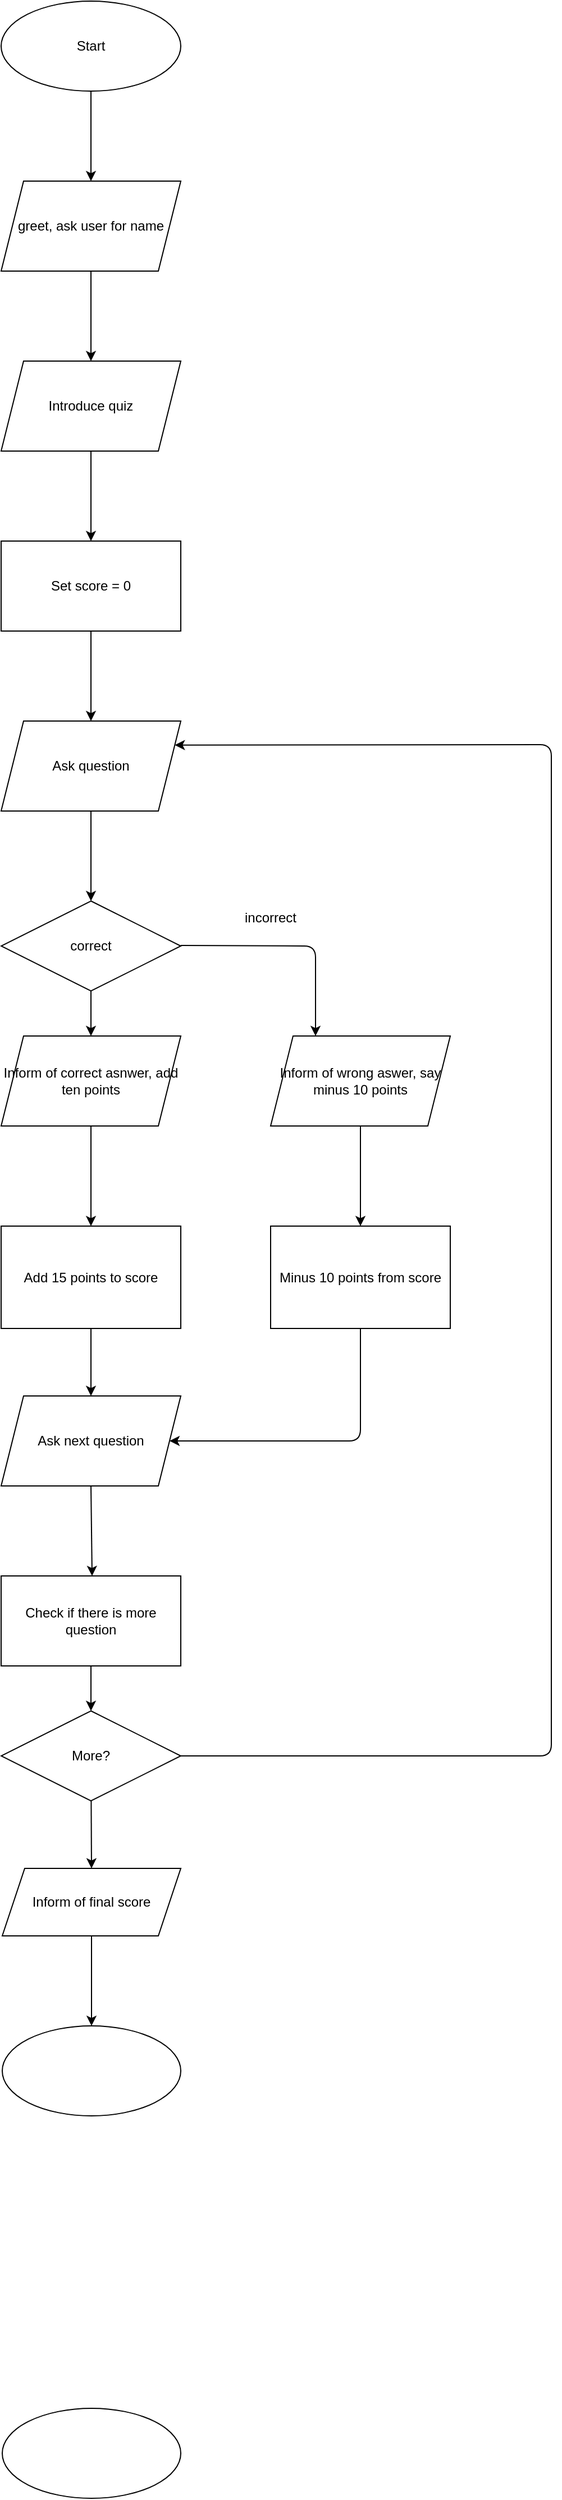 <mxfile>
    <diagram id="C5RBs43oDa-KdzZeNtuy" name="Page-1">
        <mxGraphModel dx="1118" dy="534" grid="1" gridSize="10" guides="1" tooltips="1" connect="1" arrows="1" fold="1" page="1" pageScale="1" pageWidth="827" pageHeight="1169" math="0" shadow="0">
            <root>
                <mxCell id="WIyWlLk6GJQsqaUBKTNV-0"/>
                <mxCell id="WIyWlLk6GJQsqaUBKTNV-1" parent="WIyWlLk6GJQsqaUBKTNV-0"/>
                <mxCell id="6" style="edgeStyle=none;html=1;exitX=0.5;exitY=1;exitDx=0;exitDy=0;entryX=0.5;entryY=0;entryDx=0;entryDy=0;" parent="WIyWlLk6GJQsqaUBKTNV-1" source="pzOh5khWltEW9PiLS9Sq-3" target="pzOh5khWltEW9PiLS9Sq-4" edge="1">
                    <mxGeometry relative="1" as="geometry"/>
                </mxCell>
                <mxCell id="pzOh5khWltEW9PiLS9Sq-3" value="Start" style="ellipse;whiteSpace=wrap;html=1;" parent="WIyWlLk6GJQsqaUBKTNV-1" vertex="1">
                    <mxGeometry x="240" y="80" width="160" height="80" as="geometry"/>
                </mxCell>
                <mxCell id="14" style="edgeStyle=none;html=1;exitX=0.5;exitY=1;exitDx=0;exitDy=0;entryX=0.5;entryY=0;entryDx=0;entryDy=0;" parent="WIyWlLk6GJQsqaUBKTNV-1" source="pzOh5khWltEW9PiLS9Sq-4" target="13" edge="1">
                    <mxGeometry relative="1" as="geometry"/>
                </mxCell>
                <mxCell id="pzOh5khWltEW9PiLS9Sq-4" value="greet, ask user for name" style="shape=parallelogram;perimeter=parallelogramPerimeter;whiteSpace=wrap;html=1;fixedSize=1;" parent="WIyWlLk6GJQsqaUBKTNV-1" vertex="1">
                    <mxGeometry x="240" y="240" width="160" height="80" as="geometry"/>
                </mxCell>
                <mxCell id="16" style="edgeStyle=none;html=1;exitX=0.5;exitY=1;exitDx=0;exitDy=0;entryX=0.5;entryY=0;entryDx=0;entryDy=0;" parent="WIyWlLk6GJQsqaUBKTNV-1" source="13" target="15" edge="1">
                    <mxGeometry relative="1" as="geometry"/>
                </mxCell>
                <mxCell id="13" value="Introduce quiz" style="shape=parallelogram;perimeter=parallelogramPerimeter;whiteSpace=wrap;html=1;fixedSize=1;" parent="WIyWlLk6GJQsqaUBKTNV-1" vertex="1">
                    <mxGeometry x="240" y="400" width="160" height="80" as="geometry"/>
                </mxCell>
                <mxCell id="18" style="edgeStyle=none;html=1;exitX=0.5;exitY=1;exitDx=0;exitDy=0;entryX=0.5;entryY=0;entryDx=0;entryDy=0;" parent="WIyWlLk6GJQsqaUBKTNV-1" source="15" target="17" edge="1">
                    <mxGeometry relative="1" as="geometry"/>
                </mxCell>
                <mxCell id="15" value="Set score = 0" style="rounded=0;whiteSpace=wrap;html=1;" parent="WIyWlLk6GJQsqaUBKTNV-1" vertex="1">
                    <mxGeometry x="240" y="560" width="160" height="80" as="geometry"/>
                </mxCell>
                <mxCell id="20" style="edgeStyle=none;html=1;exitX=0.5;exitY=1;exitDx=0;exitDy=0;entryX=0.5;entryY=0;entryDx=0;entryDy=0;" parent="WIyWlLk6GJQsqaUBKTNV-1" source="17" target="19" edge="1">
                    <mxGeometry relative="1" as="geometry"/>
                </mxCell>
                <mxCell id="17" value="Ask question" style="shape=parallelogram;perimeter=parallelogramPerimeter;whiteSpace=wrap;html=1;fixedSize=1;" parent="WIyWlLk6GJQsqaUBKTNV-1" vertex="1">
                    <mxGeometry x="240" y="720" width="160" height="80" as="geometry"/>
                </mxCell>
                <mxCell id="28" value="" style="edgeStyle=none;html=1;" edge="1" parent="WIyWlLk6GJQsqaUBKTNV-1" source="19" target="27">
                    <mxGeometry relative="1" as="geometry"/>
                </mxCell>
                <mxCell id="19" value="correct" style="rhombus;whiteSpace=wrap;html=1;" parent="WIyWlLk6GJQsqaUBKTNV-1" vertex="1">
                    <mxGeometry x="240" y="880" width="160" height="80" as="geometry"/>
                </mxCell>
                <mxCell id="21" value="" style="endArrow=classic;html=1;entryX=0.25;entryY=0;entryDx=0;entryDy=0;" parent="WIyWlLk6GJQsqaUBKTNV-1" edge="1" target="24">
                    <mxGeometry width="50" height="50" relative="1" as="geometry">
                        <mxPoint x="400" y="919.5" as="sourcePoint"/>
                        <mxPoint x="520" y="960" as="targetPoint"/>
                        <Array as="points">
                            <mxPoint x="520" y="920"/>
                        </Array>
                    </mxGeometry>
                </mxCell>
                <mxCell id="22" value="incorrect" style="text;html=1;strokeColor=none;fillColor=none;align=center;verticalAlign=middle;whiteSpace=wrap;rounded=0;" parent="WIyWlLk6GJQsqaUBKTNV-1" vertex="1">
                    <mxGeometry x="440" y="880" width="80" height="30" as="geometry"/>
                </mxCell>
                <mxCell id="31" style="edgeStyle=none;html=1;" edge="1" parent="WIyWlLk6GJQsqaUBKTNV-1" source="24" target="29">
                    <mxGeometry relative="1" as="geometry"/>
                </mxCell>
                <mxCell id="24" value="Inform of wrong aswer, say minus 10 points" style="shape=parallelogram;perimeter=parallelogramPerimeter;whiteSpace=wrap;html=1;fixedSize=1;" parent="WIyWlLk6GJQsqaUBKTNV-1" vertex="1">
                    <mxGeometry x="480" y="1000" width="160" height="80" as="geometry"/>
                </mxCell>
                <mxCell id="33" value="" style="edgeStyle=none;html=1;" edge="1" parent="WIyWlLk6GJQsqaUBKTNV-1" source="27" target="32">
                    <mxGeometry relative="1" as="geometry"/>
                </mxCell>
                <mxCell id="27" value="Inform of correct asnwer, add ten points" style="shape=parallelogram;perimeter=parallelogramPerimeter;whiteSpace=wrap;html=1;fixedSize=1;" vertex="1" parent="WIyWlLk6GJQsqaUBKTNV-1">
                    <mxGeometry x="240" y="1000" width="160" height="80" as="geometry"/>
                </mxCell>
                <mxCell id="37" style="edgeStyle=none;html=1;exitX=0.5;exitY=1;exitDx=0;exitDy=0;entryX=1;entryY=0.5;entryDx=0;entryDy=0;" edge="1" parent="WIyWlLk6GJQsqaUBKTNV-1" source="29" target="35">
                    <mxGeometry relative="1" as="geometry">
                        <Array as="points">
                            <mxPoint x="560" y="1360"/>
                        </Array>
                    </mxGeometry>
                </mxCell>
                <mxCell id="29" value="Minus 10 points from score" style="rounded=0;whiteSpace=wrap;html=1;" vertex="1" parent="WIyWlLk6GJQsqaUBKTNV-1">
                    <mxGeometry x="480" y="1169" width="160" height="91" as="geometry"/>
                </mxCell>
                <mxCell id="36" style="edgeStyle=none;html=1;exitX=0.5;exitY=1;exitDx=0;exitDy=0;entryX=0.5;entryY=0;entryDx=0;entryDy=0;" edge="1" parent="WIyWlLk6GJQsqaUBKTNV-1" source="32" target="35">
                    <mxGeometry relative="1" as="geometry"/>
                </mxCell>
                <mxCell id="32" value="Add 15 points to score" style="rounded=0;whiteSpace=wrap;html=1;" vertex="1" parent="WIyWlLk6GJQsqaUBKTNV-1">
                    <mxGeometry x="240" y="1169" width="160" height="91" as="geometry"/>
                </mxCell>
                <mxCell id="48" style="edgeStyle=none;html=1;exitX=0.5;exitY=1;exitDx=0;exitDy=0;entryX=0.5;entryY=0;entryDx=0;entryDy=0;" edge="1" parent="WIyWlLk6GJQsqaUBKTNV-1" source="35">
                    <mxGeometry relative="1" as="geometry">
                        <mxPoint x="321" y="1480" as="targetPoint"/>
                    </mxGeometry>
                </mxCell>
                <mxCell id="35" value="Ask next question" style="shape=parallelogram;perimeter=parallelogramPerimeter;whiteSpace=wrap;html=1;fixedSize=1;" vertex="1" parent="WIyWlLk6GJQsqaUBKTNV-1">
                    <mxGeometry x="240" y="1320" width="160" height="80" as="geometry"/>
                </mxCell>
                <mxCell id="54" value="" style="ellipse;whiteSpace=wrap;html=1;" vertex="1" parent="WIyWlLk6GJQsqaUBKTNV-1">
                    <mxGeometry x="241" y="2220" width="159" height="80" as="geometry"/>
                </mxCell>
                <mxCell id="63" style="edgeStyle=none;html=1;exitX=0.5;exitY=1;exitDx=0;exitDy=0;entryX=0.5;entryY=0;entryDx=0;entryDy=0;" edge="1" parent="WIyWlLk6GJQsqaUBKTNV-1" source="57" target="58">
                    <mxGeometry relative="1" as="geometry"/>
                </mxCell>
                <mxCell id="57" value="Check if there is more question" style="rounded=0;whiteSpace=wrap;html=1;" vertex="1" parent="WIyWlLk6GJQsqaUBKTNV-1">
                    <mxGeometry x="240" y="1480" width="160" height="80" as="geometry"/>
                </mxCell>
                <mxCell id="62" style="edgeStyle=none;html=1;entryX=0.5;entryY=0;entryDx=0;entryDy=0;" edge="1" parent="WIyWlLk6GJQsqaUBKTNV-1" source="58" target="60">
                    <mxGeometry relative="1" as="geometry"/>
                </mxCell>
                <mxCell id="64" style="edgeStyle=none;html=1;exitX=1;exitY=0.5;exitDx=0;exitDy=0;entryX=1;entryY=0.25;entryDx=0;entryDy=0;" edge="1" parent="WIyWlLk6GJQsqaUBKTNV-1" source="58" target="17">
                    <mxGeometry relative="1" as="geometry">
                        <Array as="points">
                            <mxPoint x="730" y="1640"/>
                            <mxPoint x="730" y="741"/>
                        </Array>
                    </mxGeometry>
                </mxCell>
                <mxCell id="58" value="More?" style="rhombus;whiteSpace=wrap;html=1;" vertex="1" parent="WIyWlLk6GJQsqaUBKTNV-1">
                    <mxGeometry x="240" y="1600" width="160" height="80" as="geometry"/>
                </mxCell>
                <mxCell id="66" style="edgeStyle=none;html=1;exitX=0.5;exitY=1;exitDx=0;exitDy=0;entryX=0.5;entryY=0;entryDx=0;entryDy=0;" edge="1" parent="WIyWlLk6GJQsqaUBKTNV-1" source="60" target="65">
                    <mxGeometry relative="1" as="geometry"/>
                </mxCell>
                <mxCell id="60" value="Inform of final score" style="shape=parallelogram;perimeter=parallelogramPerimeter;whiteSpace=wrap;html=1;fixedSize=1;" vertex="1" parent="WIyWlLk6GJQsqaUBKTNV-1">
                    <mxGeometry x="241" y="1740" width="159" height="60" as="geometry"/>
                </mxCell>
                <mxCell id="65" value="" style="ellipse;whiteSpace=wrap;html=1;" vertex="1" parent="WIyWlLk6GJQsqaUBKTNV-1">
                    <mxGeometry x="241" y="1880" width="159" height="80" as="geometry"/>
                </mxCell>
            </root>
        </mxGraphModel>
    </diagram>
</mxfile>